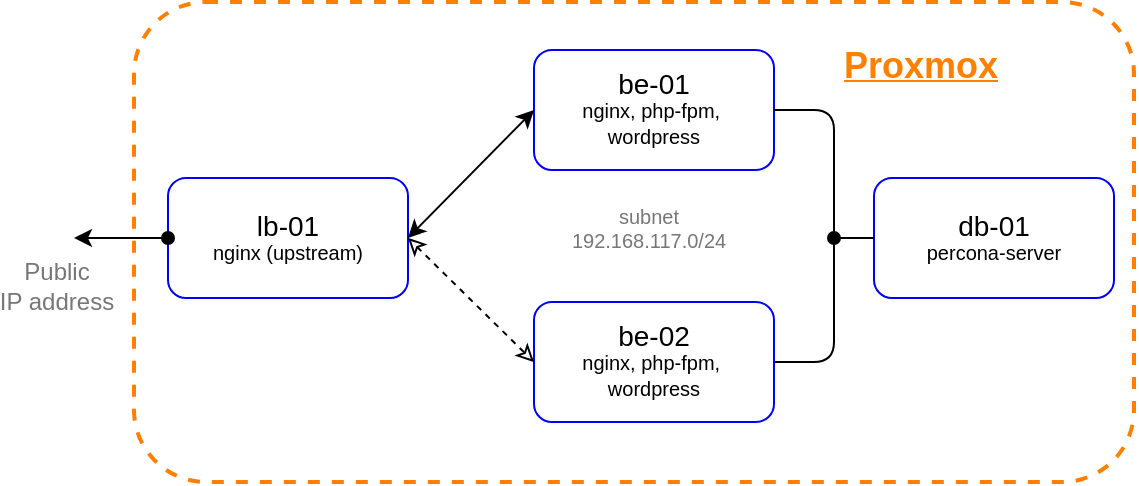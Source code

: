 <mxfile version="15.1.3" type="device"><diagram id="4IggmmZwFg4Mkd-BrONc" name="Страница 1"><mxGraphModel dx="720" dy="423" grid="1" gridSize="10" guides="1" tooltips="1" connect="1" arrows="1" fold="1" page="1" pageScale="1" pageWidth="600" pageHeight="300" math="0" shadow="0"><root><mxCell id="0"/><mxCell id="1" parent="0"/><mxCell id="UlbpJx1DXNDcG8Iey7dX-1" value="" style="rounded=1;whiteSpace=wrap;html=1;fillColor=none;dashed=1;strokeColor=#FF8000;strokeWidth=2;perimeterSpacing=0;" vertex="1" parent="1"><mxGeometry x="80" y="20" width="500" height="240" as="geometry"/></mxCell><mxCell id="Nk4rxEVuKk_PFZayKbhd-2" value="&lt;p style=&quot;line-height: 100%&quot;&gt;&lt;font&gt;&lt;span style=&quot;font-size: 14px&quot;&gt;db-01&lt;br&gt;&lt;/span&gt;&lt;/font&gt;&lt;span style=&quot;font-size: 10px&quot;&gt;percona-server&lt;/span&gt;&lt;br&gt;&lt;/p&gt;" style="rounded=1;whiteSpace=wrap;html=1;strokeColor=#0000FF;" parent="1" vertex="1"><mxGeometry x="450" y="108" width="120" height="60" as="geometry"/></mxCell><mxCell id="Nk4rxEVuKk_PFZayKbhd-4" value="&lt;p style=&quot;line-height: 100%&quot;&gt;&lt;span style=&quot;font-size: 14px&quot;&gt;be-01&lt;/span&gt;&lt;br&gt;&lt;span style=&quot;font-size: 10px&quot;&gt;nginx, php-fpm,&amp;nbsp;&lt;br&gt;wordpress&lt;/span&gt;&lt;br&gt;&lt;/p&gt;" style="rounded=1;whiteSpace=wrap;html=1;strokeColor=#0000FF;" parent="1" vertex="1"><mxGeometry x="280" y="44" width="120" height="60" as="geometry"/></mxCell><mxCell id="Nk4rxEVuKk_PFZayKbhd-11" value="" style="endArrow=oval;html=1;rounded=0;exitX=0;exitY=0.5;exitDx=0;exitDy=0;startArrow=none;startFill=0;endFill=1;" parent="1" source="Nk4rxEVuKk_PFZayKbhd-2" edge="1"><mxGeometry width="50" height="50" relative="1" as="geometry"><mxPoint x="370" y="100" as="sourcePoint"/><mxPoint x="430" y="138" as="targetPoint"/></mxGeometry></mxCell><mxCell id="Nk4rxEVuKk_PFZayKbhd-15" value="" style="endArrow=none;html=1;rounded=1;exitX=1;exitY=0.5;exitDx=0;exitDy=0;" parent="1" source="mSui1N4ihssYe-xkSYdv-1" edge="1"><mxGeometry width="50" height="50" relative="1" as="geometry"><mxPoint x="400" y="240" as="sourcePoint"/><mxPoint x="430" y="140" as="targetPoint"/><Array as="points"><mxPoint x="430" y="200"/></Array></mxGeometry></mxCell><mxCell id="Nk4rxEVuKk_PFZayKbhd-16" value="" style="endArrow=none;html=1;rounded=1;entryX=1;entryY=0.5;entryDx=0;entryDy=0;" parent="1" target="Nk4rxEVuKk_PFZayKbhd-4" edge="1"><mxGeometry width="50" height="50" relative="1" as="geometry"><mxPoint x="430" y="140" as="sourcePoint"/><mxPoint x="350" y="90" as="targetPoint"/><Array as="points"><mxPoint x="430" y="74"/></Array></mxGeometry></mxCell><mxCell id="mSui1N4ihssYe-xkSYdv-1" value="&lt;p style=&quot;line-height: 100%&quot;&gt;&lt;span style=&quot;font-size: 14px&quot;&gt;be-02&lt;/span&gt;&lt;br&gt;&lt;span style=&quot;font-size: 10px&quot;&gt;nginx, php-fpm,&amp;nbsp;&lt;br&gt;wordpress&lt;/span&gt;&lt;br&gt;&lt;/p&gt;" style="rounded=1;whiteSpace=wrap;html=1;strokeColor=#0000FF;" parent="1" vertex="1"><mxGeometry x="280" y="170" width="120" height="60" as="geometry"/></mxCell><mxCell id="mSui1N4ihssYe-xkSYdv-4" value="&lt;font style=&quot;font-size: 10px&quot;&gt;subnet&lt;br&gt;192.168.117.0/24&lt;/font&gt;" style="edgeLabel;html=1;align=center;verticalAlign=middle;resizable=0;points=[];fontSize=8;fontColor=#777777;" parent="1" vertex="1" connectable="0"><mxGeometry x="340.002" y="137.995" as="geometry"><mxPoint x="-3" y="-5" as="offset"/></mxGeometry></mxCell><mxCell id="-WRoGn8kwcu14axJvP3w-1" value="&lt;p style=&quot;line-height: 100%&quot;&gt;&lt;span style=&quot;font-size: 14px&quot;&gt;lb-01&lt;/span&gt;&lt;br&gt;&lt;span style=&quot;font-size: 10px&quot;&gt;nginx (upstream)&lt;/span&gt;&lt;br&gt;&lt;/p&gt;" style="rounded=1;whiteSpace=wrap;html=1;strokeColor=#0000FF;" parent="1" vertex="1"><mxGeometry x="97" y="108" width="120" height="60" as="geometry"/></mxCell><mxCell id="-WRoGn8kwcu14axJvP3w-4" value="" style="endArrow=oval;html=1;startArrow=classic;startFill=1;endFill=1;entryX=0;entryY=0.5;entryDx=0;entryDy=0;" parent="1" edge="1" target="-WRoGn8kwcu14axJvP3w-1"><mxGeometry width="50" height="50" relative="1" as="geometry"><mxPoint x="50" y="138" as="sourcePoint"/><mxPoint x="-49" y="140" as="targetPoint"/></mxGeometry></mxCell><mxCell id="-WRoGn8kwcu14axJvP3w-6" value="" style="endArrow=classic;startArrow=classic;html=1;entryX=0;entryY=0.5;entryDx=0;entryDy=0;rounded=1;exitX=1;exitY=0.5;exitDx=0;exitDy=0;" parent="1" source="-WRoGn8kwcu14axJvP3w-1" target="Nk4rxEVuKk_PFZayKbhd-4" edge="1"><mxGeometry width="50" height="50" relative="1" as="geometry"><mxPoint x="120" y="160" as="sourcePoint"/><mxPoint x="160" y="60" as="targetPoint"/></mxGeometry></mxCell><mxCell id="-WRoGn8kwcu14axJvP3w-8" value="" style="endArrow=classic;dashed=1;html=1;exitX=1;exitY=0.5;exitDx=0;exitDy=0;entryX=0;entryY=0.5;entryDx=0;entryDy=0;startArrow=classic;startFill=0;endFill=0;" parent="1" source="-WRoGn8kwcu14axJvP3w-1" target="mSui1N4ihssYe-xkSYdv-1" edge="1"><mxGeometry width="50" height="50" relative="1" as="geometry"><mxPoint x="120" y="60" as="sourcePoint"/><mxPoint x="180" y="-10" as="targetPoint"/></mxGeometry></mxCell><mxCell id="-WRoGn8kwcu14axJvP3w-12" value="&lt;font style=&quot;font-size: 12px&quot;&gt;Public &lt;br&gt;IP address&lt;/font&gt;" style="edgeLabel;html=1;align=center;verticalAlign=middle;resizable=0;points=[];fontSize=8;fontColor=#777777;" parent="1" vertex="1" connectable="0"><mxGeometry x="42.002" y="159.995" as="geometry"><mxPoint x="-1" y="2" as="offset"/></mxGeometry></mxCell><mxCell id="UlbpJx1DXNDcG8Iey7dX-2" value="&lt;span style=&quot;font-size: 18px;&quot;&gt;Proxmox&lt;/span&gt;" style="edgeLabel;html=1;align=center;verticalAlign=middle;resizable=0;points=[];fontSize=18;fontColor=#FF8000;fontStyle=5" vertex="1" connectable="0" parent="1"><mxGeometry x="464.002" y="43.995" as="geometry"><mxPoint x="9" y="8" as="offset"/></mxGeometry></mxCell></root></mxGraphModel></diagram></mxfile>